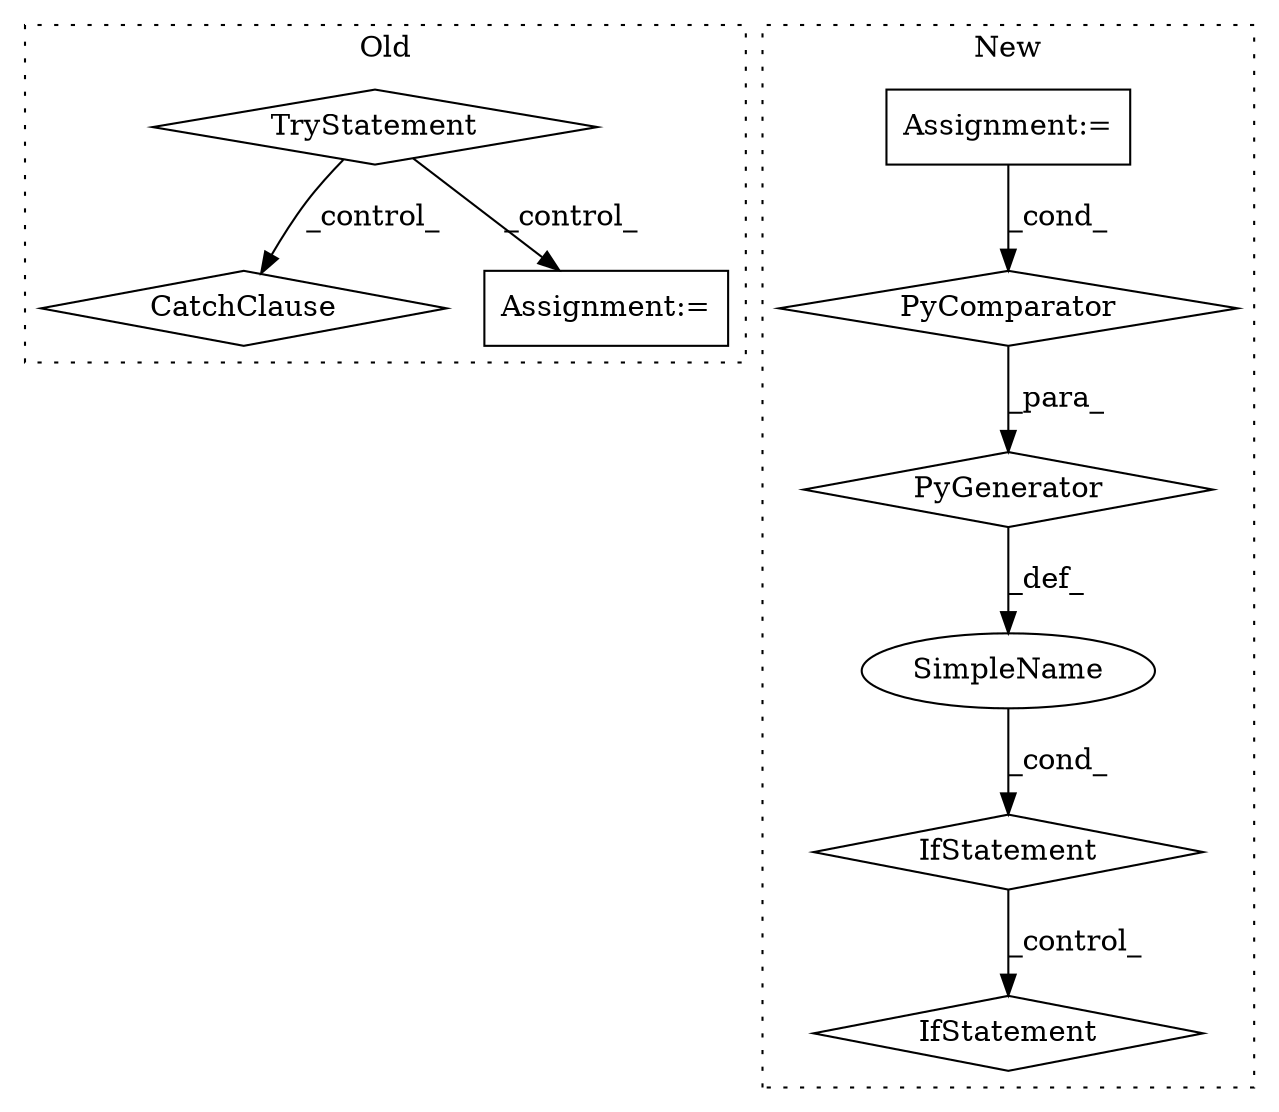 digraph G {
subgraph cluster0 {
1 [label="TryStatement" a="54" s="14939" l="4" shape="diamond"];
5 [label="CatchClause" a="12" s="15045,15077" l="11,2" shape="diamond"];
6 [label="Assignment:=" a="7" s="14962" l="1" shape="box"];
label = "Old";
style="dotted";
}
subgraph cluster1 {
2 [label="PyGenerator" a="107" s="15033" l="113" shape="diamond"];
3 [label="PyComparator" a="113" s="15113" l="27" shape="diamond"];
4 [label="Assignment:=" a="7" s="15113" l="27" shape="box"];
7 [label="IfStatement" a="25" s="15016,15143" l="4,2" shape="diamond"];
8 [label="SimpleName" a="42" s="" l="" shape="ellipse"];
9 [label="IfStatement" a="25" s="15644" l="27" shape="diamond"];
label = "New";
style="dotted";
}
1 -> 5 [label="_control_"];
1 -> 6 [label="_control_"];
2 -> 8 [label="_def_"];
3 -> 2 [label="_para_"];
4 -> 3 [label="_cond_"];
7 -> 9 [label="_control_"];
8 -> 7 [label="_cond_"];
}